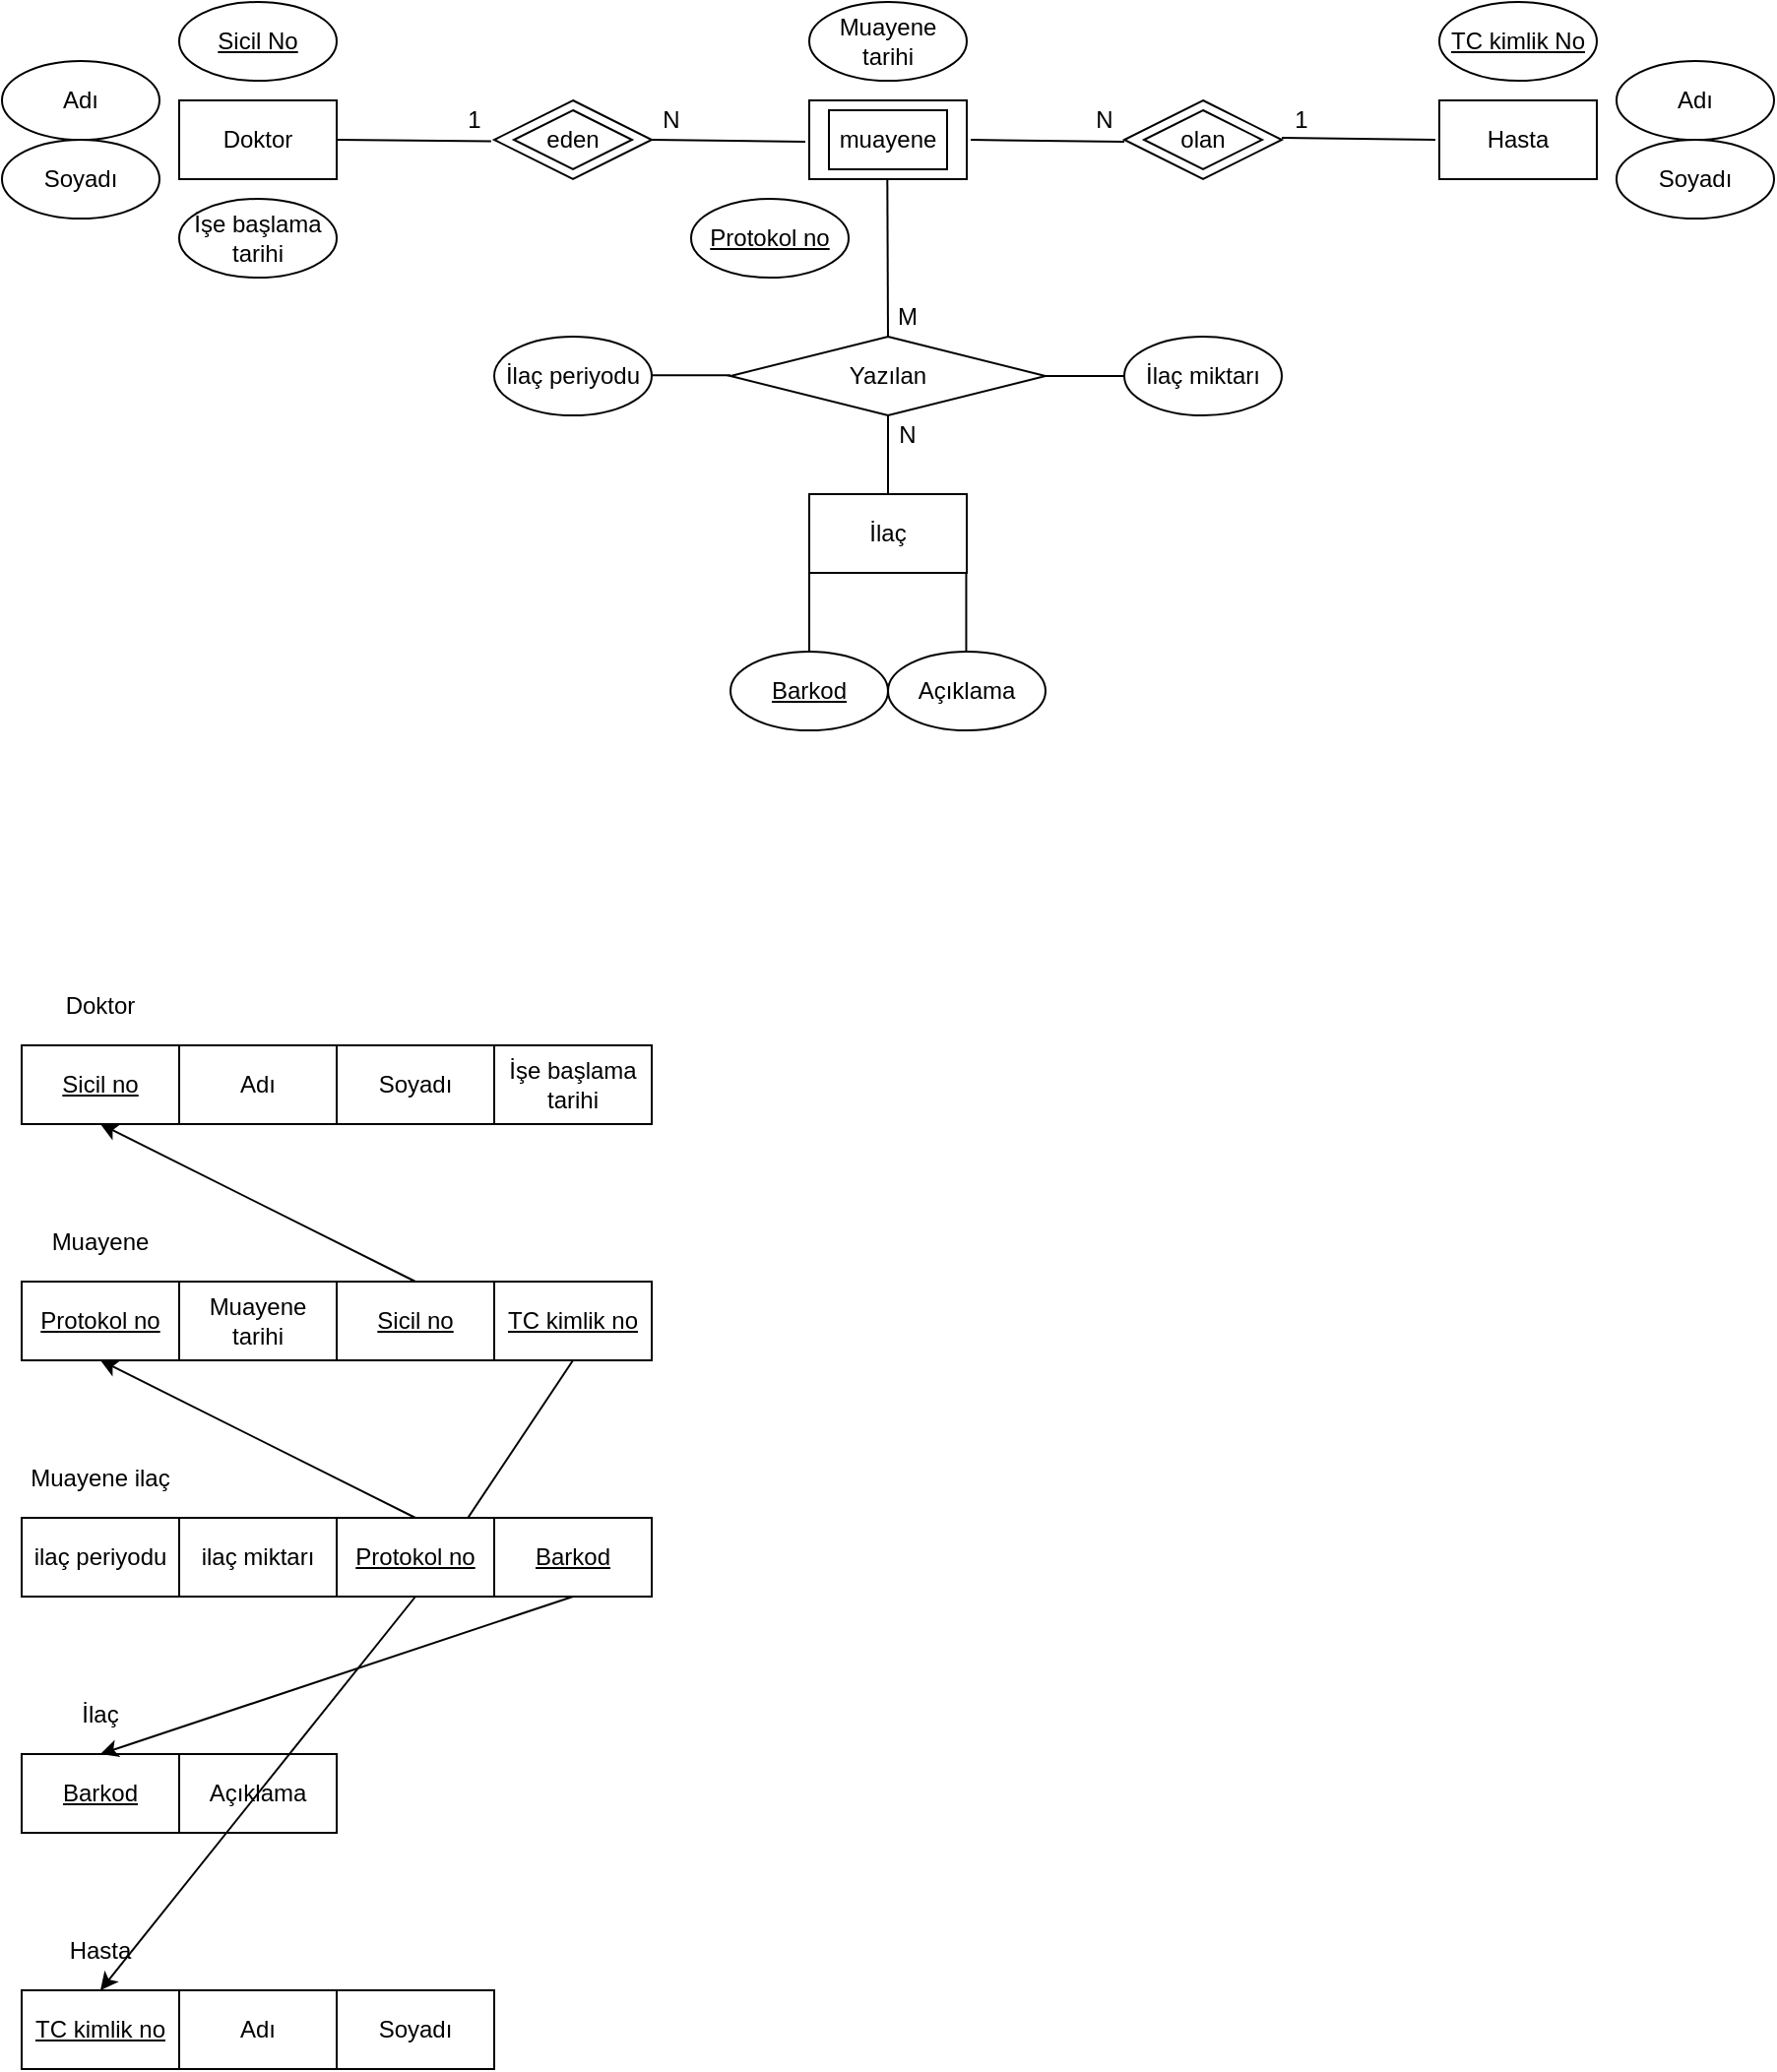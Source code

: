 <mxfile version="24.5.3" type="github">
  <diagram name="Page-1" id="5RWQs3kXL790tDM_O4KD">
    <mxGraphModel dx="1687" dy="981" grid="1" gridSize="10" guides="1" tooltips="1" connect="1" arrows="1" fold="1" page="1" pageScale="1" pageWidth="5000" pageHeight="5000" math="0" shadow="0">
      <root>
        <mxCell id="0" />
        <mxCell id="1" parent="0" />
        <mxCell id="q8dBn_YlhrmXgaq97wFI-220" value="Doktor" style="rounded=0;whiteSpace=wrap;html=1;" vertex="1" parent="1">
          <mxGeometry x="2000" y="2440" width="80" height="40" as="geometry" />
        </mxCell>
        <mxCell id="q8dBn_YlhrmXgaq97wFI-228" value="&lt;u&gt;Sicil No&lt;/u&gt;" style="ellipse;whiteSpace=wrap;html=1;" vertex="1" parent="1">
          <mxGeometry x="2000" y="2390" width="80" height="40" as="geometry" />
        </mxCell>
        <mxCell id="q8dBn_YlhrmXgaq97wFI-233" value="Doktor" style="text;html=1;align=center;verticalAlign=middle;whiteSpace=wrap;rounded=0;" vertex="1" parent="1">
          <mxGeometry x="1920" y="2880" width="80" height="40" as="geometry" />
        </mxCell>
        <mxCell id="q8dBn_YlhrmXgaq97wFI-236" value="&lt;u&gt;Sicil no&lt;/u&gt;" style="rounded=0;whiteSpace=wrap;html=1;" vertex="1" parent="1">
          <mxGeometry x="1920" y="2920" width="80" height="40" as="geometry" />
        </mxCell>
        <mxCell id="q8dBn_YlhrmXgaq97wFI-237" value="Adı" style="rounded=0;whiteSpace=wrap;html=1;" vertex="1" parent="1">
          <mxGeometry x="2000" y="2920" width="80" height="40" as="geometry" />
        </mxCell>
        <mxCell id="q8dBn_YlhrmXgaq97wFI-243" value="Adı" style="ellipse;whiteSpace=wrap;html=1;" vertex="1" parent="1">
          <mxGeometry x="2730" y="2420" width="80" height="40" as="geometry" />
        </mxCell>
        <mxCell id="q8dBn_YlhrmXgaq97wFI-246" value="Soyadı" style="rounded=0;whiteSpace=wrap;html=1;" vertex="1" parent="1">
          <mxGeometry x="2080" y="2920" width="80" height="40" as="geometry" />
        </mxCell>
        <mxCell id="q8dBn_YlhrmXgaq97wFI-264" value="Soyadı" style="ellipse;whiteSpace=wrap;html=1;" vertex="1" parent="1">
          <mxGeometry x="2730" y="2460" width="80" height="40" as="geometry" />
        </mxCell>
        <mxCell id="q8dBn_YlhrmXgaq97wFI-304" value="İşe başlama tarihi" style="rounded=0;whiteSpace=wrap;html=1;" vertex="1" parent="1">
          <mxGeometry x="2160" y="2920" width="80" height="40" as="geometry" />
        </mxCell>
        <mxCell id="q8dBn_YlhrmXgaq97wFI-309" value="İşe başlama tarihi" style="ellipse;whiteSpace=wrap;html=1;" vertex="1" parent="1">
          <mxGeometry x="2000" y="2490" width="80" height="40" as="geometry" />
        </mxCell>
        <mxCell id="q8dBn_YlhrmXgaq97wFI-320" value="" style="rhombus;whiteSpace=wrap;html=1;" vertex="1" parent="1">
          <mxGeometry x="2160" y="2440" width="80" height="40" as="geometry" />
        </mxCell>
        <mxCell id="q8dBn_YlhrmXgaq97wFI-321" value="" style="endArrow=none;html=1;rounded=0;entryX=-0.02;entryY=0.519;entryDx=0;entryDy=0;entryPerimeter=0;" edge="1" parent="1" target="q8dBn_YlhrmXgaq97wFI-320">
          <mxGeometry width="50" height="50" relative="1" as="geometry">
            <mxPoint x="2080" y="2460" as="sourcePoint" />
            <mxPoint x="2130" y="2410" as="targetPoint" />
          </mxGeometry>
        </mxCell>
        <mxCell id="q8dBn_YlhrmXgaq97wFI-322" value="" style="endArrow=none;html=1;rounded=0;entryX=-0.02;entryY=0.519;entryDx=0;entryDy=0;entryPerimeter=0;" edge="1" parent="1">
          <mxGeometry width="50" height="50" relative="1" as="geometry">
            <mxPoint x="2240" y="2460" as="sourcePoint" />
            <mxPoint x="2318" y="2461" as="targetPoint" />
          </mxGeometry>
        </mxCell>
        <mxCell id="q8dBn_YlhrmXgaq97wFI-323" value="" style="rounded=0;whiteSpace=wrap;html=1;" vertex="1" parent="1">
          <mxGeometry x="2320" y="2440" width="80" height="40" as="geometry" />
        </mxCell>
        <mxCell id="q8dBn_YlhrmXgaq97wFI-324" value="muayene" style="rounded=0;whiteSpace=wrap;html=1;" vertex="1" parent="1">
          <mxGeometry x="2330" y="2445" width="60" height="30" as="geometry" />
        </mxCell>
        <mxCell id="q8dBn_YlhrmXgaq97wFI-325" value="eden" style="rhombus;whiteSpace=wrap;html=1;" vertex="1" parent="1">
          <mxGeometry x="2170" y="2445" width="60" height="30" as="geometry" />
        </mxCell>
        <mxCell id="q8dBn_YlhrmXgaq97wFI-326" value="" style="rhombus;whiteSpace=wrap;html=1;" vertex="1" parent="1">
          <mxGeometry x="2480" y="2440" width="80" height="40" as="geometry" />
        </mxCell>
        <mxCell id="q8dBn_YlhrmXgaq97wFI-327" value="olan" style="rhombus;whiteSpace=wrap;html=1;" vertex="1" parent="1">
          <mxGeometry x="2490" y="2445" width="60" height="30" as="geometry" />
        </mxCell>
        <mxCell id="q8dBn_YlhrmXgaq97wFI-328" value="" style="endArrow=none;html=1;rounded=0;entryX=-0.02;entryY=0.519;entryDx=0;entryDy=0;entryPerimeter=0;" edge="1" parent="1">
          <mxGeometry width="50" height="50" relative="1" as="geometry">
            <mxPoint x="2402" y="2460" as="sourcePoint" />
            <mxPoint x="2480" y="2461" as="targetPoint" />
          </mxGeometry>
        </mxCell>
        <mxCell id="q8dBn_YlhrmXgaq97wFI-329" value="" style="endArrow=none;html=1;rounded=0;entryX=-0.02;entryY=0.519;entryDx=0;entryDy=0;entryPerimeter=0;" edge="1" parent="1">
          <mxGeometry width="50" height="50" relative="1" as="geometry">
            <mxPoint x="2560" y="2459" as="sourcePoint" />
            <mxPoint x="2638" y="2460" as="targetPoint" />
          </mxGeometry>
        </mxCell>
        <mxCell id="q8dBn_YlhrmXgaq97wFI-330" value="Hasta" style="rounded=0;whiteSpace=wrap;html=1;" vertex="1" parent="1">
          <mxGeometry x="2640" y="2440" width="80" height="40" as="geometry" />
        </mxCell>
        <mxCell id="q8dBn_YlhrmXgaq97wFI-331" value="1" style="text;html=1;align=center;verticalAlign=middle;whiteSpace=wrap;rounded=0;" vertex="1" parent="1">
          <mxGeometry x="2140" y="2440" width="20" height="20" as="geometry" />
        </mxCell>
        <mxCell id="q8dBn_YlhrmXgaq97wFI-332" value="N" style="text;html=1;align=center;verticalAlign=middle;whiteSpace=wrap;rounded=0;" vertex="1" parent="1">
          <mxGeometry x="2240" y="2440" width="20" height="20" as="geometry" />
        </mxCell>
        <mxCell id="q8dBn_YlhrmXgaq97wFI-333" value="N" style="text;html=1;align=center;verticalAlign=middle;whiteSpace=wrap;rounded=0;" vertex="1" parent="1">
          <mxGeometry x="2460" y="2440" width="20" height="20" as="geometry" />
        </mxCell>
        <mxCell id="q8dBn_YlhrmXgaq97wFI-335" value="1" style="text;html=1;align=center;verticalAlign=middle;whiteSpace=wrap;rounded=0;" vertex="1" parent="1">
          <mxGeometry x="2560" y="2440" width="20" height="20" as="geometry" />
        </mxCell>
        <mxCell id="q8dBn_YlhrmXgaq97wFI-336" value="&lt;u&gt;TC kimlik No&lt;/u&gt;" style="ellipse;whiteSpace=wrap;html=1;" vertex="1" parent="1">
          <mxGeometry x="2640" y="2390" width="80" height="40" as="geometry" />
        </mxCell>
        <mxCell id="q8dBn_YlhrmXgaq97wFI-337" value="&lt;u&gt;Protokol no&lt;/u&gt;" style="ellipse;whiteSpace=wrap;html=1;" vertex="1" parent="1">
          <mxGeometry x="2260" y="2490" width="80" height="40" as="geometry" />
        </mxCell>
        <mxCell id="q8dBn_YlhrmXgaq97wFI-338" value="" style="endArrow=none;html=1;rounded=0;" edge="1" parent="1">
          <mxGeometry width="50" height="50" relative="1" as="geometry">
            <mxPoint x="2360" y="2560" as="sourcePoint" />
            <mxPoint x="2359.66" y="2480" as="targetPoint" />
          </mxGeometry>
        </mxCell>
        <mxCell id="q8dBn_YlhrmXgaq97wFI-339" value="Yazılan" style="rhombus;whiteSpace=wrap;html=1;" vertex="1" parent="1">
          <mxGeometry x="2280" y="2560" width="160" height="40" as="geometry" />
        </mxCell>
        <mxCell id="q8dBn_YlhrmXgaq97wFI-340" value="M" style="text;html=1;align=center;verticalAlign=middle;whiteSpace=wrap;rounded=0;" vertex="1" parent="1">
          <mxGeometry x="2360" y="2540" width="20" height="20" as="geometry" />
        </mxCell>
        <mxCell id="q8dBn_YlhrmXgaq97wFI-341" value="N" style="text;html=1;align=center;verticalAlign=middle;whiteSpace=wrap;rounded=0;" vertex="1" parent="1">
          <mxGeometry x="2360" y="2600" width="20" height="20" as="geometry" />
        </mxCell>
        <mxCell id="q8dBn_YlhrmXgaq97wFI-342" value="" style="endArrow=none;html=1;rounded=0;" edge="1" parent="1">
          <mxGeometry width="50" height="50" relative="1" as="geometry">
            <mxPoint x="2360" y="2640" as="sourcePoint" />
            <mxPoint x="2360" y="2600" as="targetPoint" />
          </mxGeometry>
        </mxCell>
        <mxCell id="q8dBn_YlhrmXgaq97wFI-343" value="" style="endArrow=none;html=1;rounded=0;" edge="1" parent="1">
          <mxGeometry width="50" height="50" relative="1" as="geometry">
            <mxPoint x="2440" y="2580" as="sourcePoint" />
            <mxPoint x="2480" y="2580" as="targetPoint" />
          </mxGeometry>
        </mxCell>
        <mxCell id="q8dBn_YlhrmXgaq97wFI-344" value="" style="endArrow=none;html=1;rounded=0;" edge="1" parent="1">
          <mxGeometry width="50" height="50" relative="1" as="geometry">
            <mxPoint x="2240" y="2579.66" as="sourcePoint" />
            <mxPoint x="2280" y="2579.66" as="targetPoint" />
          </mxGeometry>
        </mxCell>
        <mxCell id="q8dBn_YlhrmXgaq97wFI-345" value="İlaç miktarı" style="ellipse;whiteSpace=wrap;html=1;" vertex="1" parent="1">
          <mxGeometry x="2480" y="2560" width="80" height="40" as="geometry" />
        </mxCell>
        <mxCell id="q8dBn_YlhrmXgaq97wFI-346" value="İlaç periyodu" style="ellipse;whiteSpace=wrap;html=1;" vertex="1" parent="1">
          <mxGeometry x="2160" y="2560" width="80" height="40" as="geometry" />
        </mxCell>
        <mxCell id="q8dBn_YlhrmXgaq97wFI-347" value="İlaç" style="rounded=0;whiteSpace=wrap;html=1;" vertex="1" parent="1">
          <mxGeometry x="2320" y="2640" width="80" height="40" as="geometry" />
        </mxCell>
        <mxCell id="q8dBn_YlhrmXgaq97wFI-348" value="" style="endArrow=none;html=1;rounded=0;" edge="1" parent="1">
          <mxGeometry width="50" height="50" relative="1" as="geometry">
            <mxPoint x="2320" y="2720" as="sourcePoint" />
            <mxPoint x="2320" y="2680" as="targetPoint" />
          </mxGeometry>
        </mxCell>
        <mxCell id="q8dBn_YlhrmXgaq97wFI-349" value="" style="endArrow=none;html=1;rounded=0;" edge="1" parent="1">
          <mxGeometry width="50" height="50" relative="1" as="geometry">
            <mxPoint x="2399.72" y="2720" as="sourcePoint" />
            <mxPoint x="2399.72" y="2680" as="targetPoint" />
          </mxGeometry>
        </mxCell>
        <mxCell id="q8dBn_YlhrmXgaq97wFI-350" value="&lt;u&gt;Barkod&lt;/u&gt;" style="ellipse;whiteSpace=wrap;html=1;" vertex="1" parent="1">
          <mxGeometry x="2280" y="2720" width="80" height="40" as="geometry" />
        </mxCell>
        <mxCell id="q8dBn_YlhrmXgaq97wFI-351" value="Açıklama" style="ellipse;whiteSpace=wrap;html=1;" vertex="1" parent="1">
          <mxGeometry x="2360" y="2720" width="80" height="40" as="geometry" />
        </mxCell>
        <mxCell id="q8dBn_YlhrmXgaq97wFI-352" value="Adı" style="ellipse;whiteSpace=wrap;html=1;" vertex="1" parent="1">
          <mxGeometry x="1910" y="2420" width="80" height="40" as="geometry" />
        </mxCell>
        <mxCell id="q8dBn_YlhrmXgaq97wFI-353" value="Soyadı" style="ellipse;whiteSpace=wrap;html=1;" vertex="1" parent="1">
          <mxGeometry x="1910" y="2460" width="80" height="40" as="geometry" />
        </mxCell>
        <mxCell id="q8dBn_YlhrmXgaq97wFI-355" value="Muayene" style="text;html=1;align=center;verticalAlign=middle;whiteSpace=wrap;rounded=0;" vertex="1" parent="1">
          <mxGeometry x="1920" y="3000" width="80" height="40" as="geometry" />
        </mxCell>
        <mxCell id="q8dBn_YlhrmXgaq97wFI-356" value="&lt;u&gt;Protokol no&lt;/u&gt;" style="rounded=0;whiteSpace=wrap;html=1;" vertex="1" parent="1">
          <mxGeometry x="1920" y="3040" width="80" height="40" as="geometry" />
        </mxCell>
        <mxCell id="q8dBn_YlhrmXgaq97wFI-357" value="Muayene tarihi" style="rounded=0;whiteSpace=wrap;html=1;" vertex="1" parent="1">
          <mxGeometry x="2000" y="3040" width="80" height="40" as="geometry" />
        </mxCell>
        <mxCell id="q8dBn_YlhrmXgaq97wFI-365" value="Muayene ilaç" style="text;html=1;align=center;verticalAlign=middle;whiteSpace=wrap;rounded=0;" vertex="1" parent="1">
          <mxGeometry x="1920" y="3120" width="80" height="40" as="geometry" />
        </mxCell>
        <mxCell id="q8dBn_YlhrmXgaq97wFI-366" value="ilaç periyodu" style="rounded=0;whiteSpace=wrap;html=1;" vertex="1" parent="1">
          <mxGeometry x="1920" y="3160" width="80" height="40" as="geometry" />
        </mxCell>
        <mxCell id="q8dBn_YlhrmXgaq97wFI-367" value="ilaç miktarı" style="rounded=0;whiteSpace=wrap;html=1;" vertex="1" parent="1">
          <mxGeometry x="2000" y="3160" width="80" height="40" as="geometry" />
        </mxCell>
        <mxCell id="q8dBn_YlhrmXgaq97wFI-370" value="İlaç" style="text;html=1;align=center;verticalAlign=middle;whiteSpace=wrap;rounded=0;" vertex="1" parent="1">
          <mxGeometry x="1920" y="3240" width="80" height="40" as="geometry" />
        </mxCell>
        <mxCell id="q8dBn_YlhrmXgaq97wFI-371" value="&lt;u&gt;Barkod&lt;/u&gt;" style="rounded=0;whiteSpace=wrap;html=1;" vertex="1" parent="1">
          <mxGeometry x="1920" y="3280" width="80" height="40" as="geometry" />
        </mxCell>
        <mxCell id="q8dBn_YlhrmXgaq97wFI-372" value="Açıklama" style="rounded=0;whiteSpace=wrap;html=1;" vertex="1" parent="1">
          <mxGeometry x="2000" y="3280" width="80" height="40" as="geometry" />
        </mxCell>
        <mxCell id="q8dBn_YlhrmXgaq97wFI-375" value="Hasta" style="text;html=1;align=center;verticalAlign=middle;whiteSpace=wrap;rounded=0;" vertex="1" parent="1">
          <mxGeometry x="1920" y="3360" width="80" height="40" as="geometry" />
        </mxCell>
        <mxCell id="q8dBn_YlhrmXgaq97wFI-376" value="&lt;u&gt;TC kimlik no&lt;/u&gt;" style="rounded=0;whiteSpace=wrap;html=1;" vertex="1" parent="1">
          <mxGeometry x="1920" y="3400" width="80" height="40" as="geometry" />
        </mxCell>
        <mxCell id="q8dBn_YlhrmXgaq97wFI-377" value="Adı" style="rounded=0;whiteSpace=wrap;html=1;" vertex="1" parent="1">
          <mxGeometry x="2000" y="3400" width="80" height="40" as="geometry" />
        </mxCell>
        <mxCell id="q8dBn_YlhrmXgaq97wFI-378" value="Soyadı" style="rounded=0;whiteSpace=wrap;html=1;" vertex="1" parent="1">
          <mxGeometry x="2080" y="3400" width="80" height="40" as="geometry" />
        </mxCell>
        <mxCell id="q8dBn_YlhrmXgaq97wFI-380" value="Muayene tarihi" style="ellipse;whiteSpace=wrap;html=1;" vertex="1" parent="1">
          <mxGeometry x="2320" y="2390" width="80" height="40" as="geometry" />
        </mxCell>
        <mxCell id="q8dBn_YlhrmXgaq97wFI-381" value="&lt;u&gt;Sicil no&lt;/u&gt;" style="rounded=0;whiteSpace=wrap;html=1;" vertex="1" parent="1">
          <mxGeometry x="2080" y="3040" width="80" height="40" as="geometry" />
        </mxCell>
        <mxCell id="q8dBn_YlhrmXgaq97wFI-382" value="" style="endArrow=classic;html=1;rounded=0;entryX=0.5;entryY=1;entryDx=0;entryDy=0;" edge="1" parent="1" target="q8dBn_YlhrmXgaq97wFI-236">
          <mxGeometry width="50" height="50" relative="1" as="geometry">
            <mxPoint x="2120" y="3040" as="sourcePoint" />
            <mxPoint x="2170" y="2990" as="targetPoint" />
          </mxGeometry>
        </mxCell>
        <mxCell id="q8dBn_YlhrmXgaq97wFI-383" value="&lt;u&gt;TC kimlik no&lt;/u&gt;" style="rounded=0;whiteSpace=wrap;html=1;" vertex="1" parent="1">
          <mxGeometry x="2160" y="3040" width="80" height="40" as="geometry" />
        </mxCell>
        <mxCell id="q8dBn_YlhrmXgaq97wFI-384" value="" style="endArrow=classic;html=1;rounded=0;exitX=0.5;exitY=1;exitDx=0;exitDy=0;entryX=0.5;entryY=1;entryDx=0;entryDy=0;" edge="1" parent="1" source="q8dBn_YlhrmXgaq97wFI-385" target="q8dBn_YlhrmXgaq97wFI-375">
          <mxGeometry width="50" height="50" relative="1" as="geometry">
            <mxPoint x="2350" y="3110" as="sourcePoint" />
            <mxPoint x="2400" y="3060" as="targetPoint" />
          </mxGeometry>
        </mxCell>
        <mxCell id="q8dBn_YlhrmXgaq97wFI-386" value="" style="endArrow=classic;html=1;rounded=0;exitX=0.5;exitY=1;exitDx=0;exitDy=0;entryX=0.5;entryY=1;entryDx=0;entryDy=0;" edge="1" parent="1" source="q8dBn_YlhrmXgaq97wFI-383" target="q8dBn_YlhrmXgaq97wFI-385">
          <mxGeometry width="50" height="50" relative="1" as="geometry">
            <mxPoint x="2200" y="3080" as="sourcePoint" />
            <mxPoint x="1960" y="3400" as="targetPoint" />
          </mxGeometry>
        </mxCell>
        <mxCell id="q8dBn_YlhrmXgaq97wFI-385" value="&lt;u&gt;Protokol no&lt;/u&gt;" style="rounded=0;whiteSpace=wrap;html=1;" vertex="1" parent="1">
          <mxGeometry x="2080" y="3160" width="80" height="40" as="geometry" />
        </mxCell>
        <mxCell id="q8dBn_YlhrmXgaq97wFI-388" value="&lt;u&gt;Barkod&lt;/u&gt;" style="rounded=0;whiteSpace=wrap;html=1;" vertex="1" parent="1">
          <mxGeometry x="2160" y="3160" width="80" height="40" as="geometry" />
        </mxCell>
        <mxCell id="q8dBn_YlhrmXgaq97wFI-390" value="" style="endArrow=classic;html=1;rounded=0;entryX=0.5;entryY=1;entryDx=0;entryDy=0;exitX=0.5;exitY=0;exitDx=0;exitDy=0;" edge="1" parent="1" source="q8dBn_YlhrmXgaq97wFI-385" target="q8dBn_YlhrmXgaq97wFI-356">
          <mxGeometry width="50" height="50" relative="1" as="geometry">
            <mxPoint x="2350" y="2980" as="sourcePoint" />
            <mxPoint x="2400" y="2930" as="targetPoint" />
          </mxGeometry>
        </mxCell>
        <mxCell id="q8dBn_YlhrmXgaq97wFI-391" value="" style="endArrow=classic;html=1;rounded=0;entryX=0.5;entryY=1;entryDx=0;entryDy=0;" edge="1" parent="1" target="q8dBn_YlhrmXgaq97wFI-370">
          <mxGeometry width="50" height="50" relative="1" as="geometry">
            <mxPoint x="2200" y="3200" as="sourcePoint" />
            <mxPoint x="2250" y="3150" as="targetPoint" />
          </mxGeometry>
        </mxCell>
      </root>
    </mxGraphModel>
  </diagram>
</mxfile>

